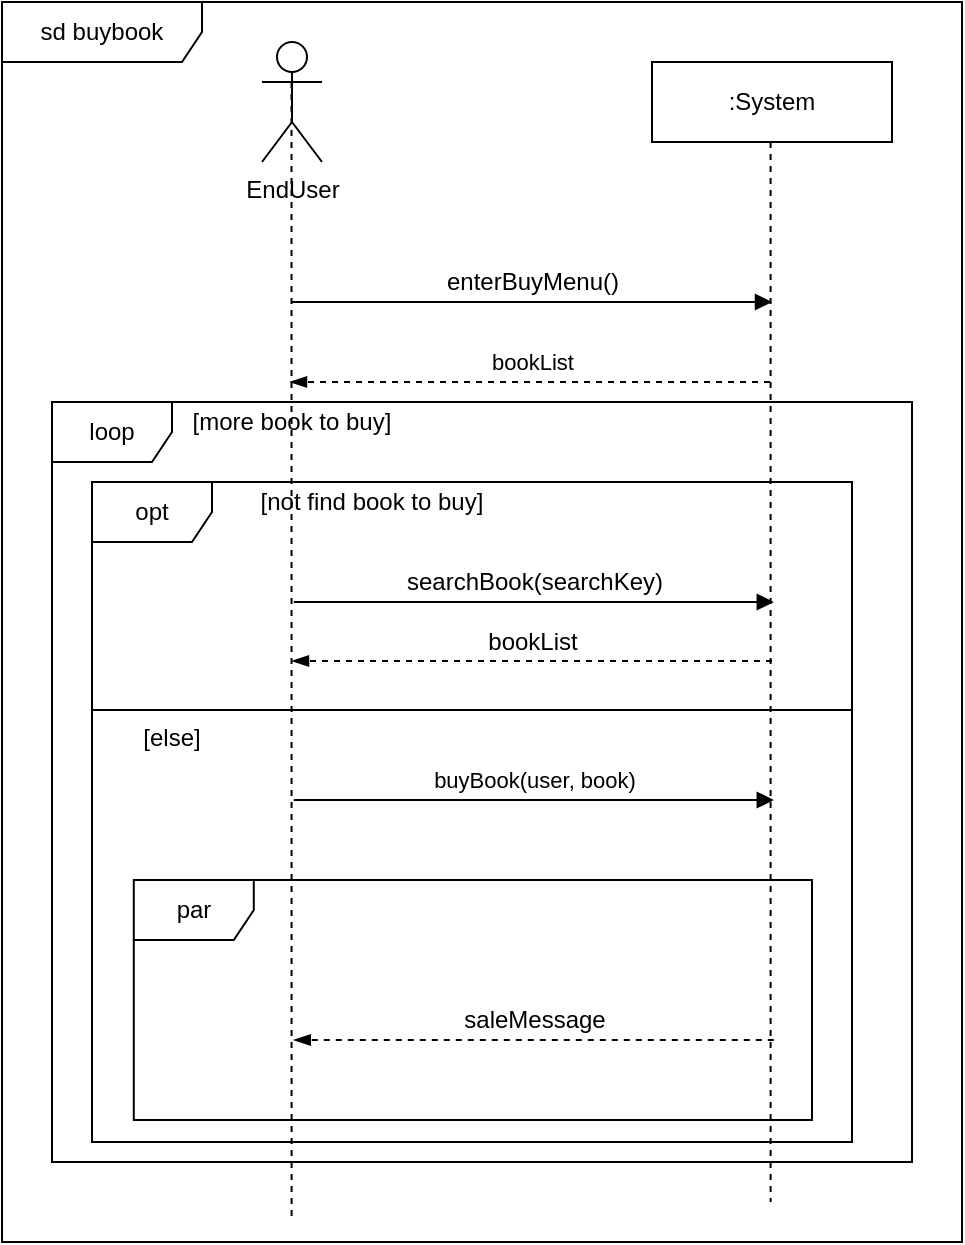 <mxfile version="13.3.0" type="device" pages="4"><diagram id="6hGFLwfOUW9BJ-s0fimq" name="BuyBook"><mxGraphModel dx="946" dy="646" grid="1" gridSize="10" guides="1" tooltips="1" connect="1" arrows="1" fold="1" page="1" pageScale="1" pageWidth="827" pageHeight="1169" math="0" shadow="0"><root><mxCell id="0"/><mxCell id="1" parent="0"/><mxCell id="PFM7fUOchPTcvMmllhRn-34" value="sd buybook" style="shape=umlFrame;whiteSpace=wrap;html=1;width=100;height=30;" parent="1" vertex="1"><mxGeometry x="15" y="50" width="480" height="620" as="geometry"/></mxCell><mxCell id="3pYm0WZSBtt9Ycjsd9VP-42" value="loop" style="shape=umlFrame;whiteSpace=wrap;html=1;" parent="1" vertex="1"><mxGeometry x="40" y="250" width="430" height="380" as="geometry"/></mxCell><mxCell id="XymvLfOhUU3n8pdUh_bW-34" value="opt" style="shape=umlFrame;whiteSpace=wrap;html=1;" parent="1" vertex="1"><mxGeometry x="60" y="290" width="380" height="330" as="geometry"/></mxCell><mxCell id="AGMHs2nKBJtEEquiV1g--34" value="par" style="shape=umlFrame;whiteSpace=wrap;html=1;" parent="1" vertex="1"><mxGeometry x="80.9" y="489" width="339.1" height="120" as="geometry"/></mxCell><mxCell id="2" value="EndUser" style="shape=umlActor;verticalLabelPosition=bottom;labelBackgroundColor=none;verticalAlign=top;html=1;outlineConnect=0;" parent="1" vertex="1"><mxGeometry x="145" y="70" width="30" height="60" as="geometry"/></mxCell><mxCell id="12" value="&lt;span style=&quot;font-family: &amp;#34;helvetica&amp;#34; ; font-size: 12px ; font-style: normal ; font-weight: 400 ; letter-spacing: normal ; text-align: center ; text-indent: 0px ; text-transform: none ; word-spacing: 0px ; float: none ; display: inline&quot;&gt;enterBuyMenu()&lt;/span&gt;" style="endArrow=block;html=1;endFill=1;labelBackgroundColor=none;fontColor=#000000;" parent="1" edge="1"><mxGeometry y="10" width="50" height="50" relative="1" as="geometry"><mxPoint x="160" y="200" as="sourcePoint"/><mxPoint x="400" y="200" as="targetPoint"/><mxPoint as="offset"/></mxGeometry></mxCell><mxCell id="14" value=":System" style="rounded=0;whiteSpace=wrap;html=1;labelBackgroundColor=none;" parent="1" vertex="1"><mxGeometry x="340" y="80" width="120" height="40" as="geometry"/></mxCell><mxCell id="17" value="&lt;span style=&quot;font-family: helvetica; font-size: 12px; font-style: normal; font-weight: 400; letter-spacing: normal; text-align: center; text-indent: 0px; text-transform: none; word-spacing: 0px; float: none; display: inline;&quot;&gt;searchBook(searchKey)&lt;/span&gt;" style="endArrow=block;html=1;endFill=1;labelBackgroundColor=none;fontColor=#000000;" parent="1" edge="1"><mxGeometry y="10" width="50" height="50" relative="1" as="geometry"><mxPoint x="160.9" y="350" as="sourcePoint"/><mxPoint x="400.9" y="350" as="targetPoint"/><mxPoint as="offset"/></mxGeometry></mxCell><mxCell id="24" value="&lt;span style=&quot;font-family: helvetica; font-size: 12px; font-style: normal; font-weight: 400; letter-spacing: normal; text-align: center; text-indent: 0px; text-transform: none; word-spacing: 0px; float: none; display: inline;&quot;&gt;bookList&lt;/span&gt;" style="endArrow=blockThin;html=1;endFill=1;dashed=1;labelBackgroundColor=none;fontColor=#000000;" parent="1" edge="1"><mxGeometry y="-10" width="50" height="50" relative="1" as="geometry"><mxPoint x="400" y="379.5" as="sourcePoint"/><mxPoint x="160" y="379.5" as="targetPoint"/><mxPoint as="offset"/></mxGeometry></mxCell><mxCell id="n1-OZ0mxmcXtM2e9nvb8-45" value="bookList" style="endArrow=blockThin;html=1;endFill=1;dashed=1;labelBackgroundColor=none;" parent="1" edge="1"><mxGeometry x="-0.008" y="-10" width="50" height="50" relative="1" as="geometry"><mxPoint x="399" y="240" as="sourcePoint"/><mxPoint x="159" y="240" as="targetPoint"/><mxPoint as="offset"/></mxGeometry></mxCell><mxCell id="3pYm0WZSBtt9Ycjsd9VP-46" value="[more book to buy]" style="text;html=1;strokeColor=none;fillColor=none;align=center;verticalAlign=middle;whiteSpace=wrap;rounded=0;" parent="1" vertex="1"><mxGeometry x="100" y="250" width="120" height="20" as="geometry"/></mxCell><mxCell id="3pYm0WZSBtt9Ycjsd9VP-48" value="" style="edgeStyle=orthogonalEdgeStyle;rounded=0;orthogonalLoop=1;jettySize=auto;html=1;endArrow=none;endFill=0;dashed=1;" parent="1" edge="1"><mxGeometry relative="1" as="geometry"><mxPoint x="160" y="660" as="targetPoint"/><mxPoint x="159.75" y="90" as="sourcePoint"/><Array as="points"><mxPoint x="160" y="660"/><mxPoint x="160" y="660"/></Array></mxGeometry></mxCell><mxCell id="3pYm0WZSBtt9Ycjsd9VP-62" value="buyBook(user, book)" style="endArrow=block;html=1;endFill=1;labelBackgroundColor=none;" parent="1" edge="1"><mxGeometry y="10" width="50" height="50" relative="1" as="geometry"><mxPoint x="160.9" y="449" as="sourcePoint"/><mxPoint x="400.9" y="449" as="targetPoint"/><mxPoint as="offset"/></mxGeometry></mxCell><mxCell id="3pYm0WZSBtt9Ycjsd9VP-65" value="&lt;span style=&quot;font-family: helvetica; font-size: 12px; font-style: normal; font-weight: 400; letter-spacing: normal; text-align: center; text-indent: 0px; text-transform: none; word-spacing: 0px; float: none; display: inline;&quot;&gt;saleMessage&lt;/span&gt;" style="endArrow=blockThin;html=1;endFill=1;dashed=1;labelBackgroundColor=none;fontColor=#000000;" parent="1" edge="1"><mxGeometry y="-10" width="50" height="50" relative="1" as="geometry"><mxPoint x="400.9" y="569" as="sourcePoint"/><mxPoint x="160.9" y="569" as="targetPoint"/><mxPoint as="offset"/></mxGeometry></mxCell><mxCell id="XymvLfOhUU3n8pdUh_bW-37" value="" style="line;strokeWidth=1;fillColor=none;align=left;verticalAlign=middle;spacingTop=-1;spacingLeft=3;spacingRight=3;rotatable=0;labelPosition=right;points=[];portConstraint=eastwest;" parent="1" vertex="1"><mxGeometry x="60" y="400" width="380" height="8" as="geometry"/></mxCell><mxCell id="XymvLfOhUU3n8pdUh_bW-39" value="[not find book to buy]" style="text;html=1;strokeColor=none;fillColor=none;align=center;verticalAlign=middle;whiteSpace=wrap;rounded=0;" parent="1" vertex="1"><mxGeometry x="140" y="290" width="120" height="20" as="geometry"/></mxCell><mxCell id="XymvLfOhUU3n8pdUh_bW-40" value="[else]" style="text;html=1;strokeColor=none;fillColor=none;align=center;verticalAlign=middle;whiteSpace=wrap;rounded=0;" parent="1" vertex="1"><mxGeometry x="70" y="408" width="60" height="20" as="geometry"/></mxCell><mxCell id="FPTypCfMC2iSJj6JTtO0-34" value="" style="edgeStyle=orthogonalEdgeStyle;rounded=0;orthogonalLoop=1;jettySize=auto;html=1;endArrow=none;endFill=0;dashed=1;" parent="1" edge="1"><mxGeometry relative="1" as="geometry"><mxPoint x="400" y="650" as="targetPoint"/><mxPoint x="399.29" y="120.0" as="sourcePoint"/><Array as="points"><mxPoint x="399" y="650"/></Array></mxGeometry></mxCell></root></mxGraphModel></diagram><diagram id="KpThnwfHoM7KCyBBRXC-" name="RegisterBook"><mxGraphModel dx="946" dy="646" grid="1" gridSize="10" guides="1" tooltips="1" connect="1" arrows="1" fold="1" page="1" pageScale="1" pageWidth="827" pageHeight="1169" math="0" shadow="0"><root><mxCell id="PqyBbhhxmd2hz2zt0yM3-0"/><mxCell id="PqyBbhhxmd2hz2zt0yM3-1" parent="PqyBbhhxmd2hz2zt0yM3-0"/><mxCell id="IXCaVI59vc7eMhl8ZQSu-0" value="sd registerBook" style="shape=umlFrame;whiteSpace=wrap;html=1;width=110;height=30;" parent="PqyBbhhxmd2hz2zt0yM3-1" vertex="1"><mxGeometry x="10" y="50" width="740" height="470" as="geometry"/></mxCell><mxCell id="JXu51TYa6Wzfhg3njhPF-2" value="EndUser" style="shape=umlActor;verticalLabelPosition=bottom;labelBackgroundColor=none;verticalAlign=top;html=1;outlineConnect=0;" parent="PqyBbhhxmd2hz2zt0yM3-1" vertex="1"><mxGeometry x="226" y="70" width="30" height="60" as="geometry"/></mxCell><mxCell id="JXu51TYa6Wzfhg3njhPF-5" value="&#10;&#10;&lt;!--StartFragment--&gt;&lt;span style=&quot;font-family: Helvetica; font-size: 12px; font-style: normal; font-variant-ligatures: normal; font-variant-caps: normal; font-weight: 400; letter-spacing: normal; orphans: 2; text-align: center; text-indent: 0px; text-transform: none; widows: 2; word-spacing: 0px; -webkit-text-stroke-width: 0px; text-decoration-style: initial; text-decoration-color: initial; float: none; display: inline !important;&quot;&gt;enterBookRegisterMenu()&lt;/span&gt;&lt;!--EndFragment--&gt;&#10;&#10;" style="endArrow=block;html=1;endFill=1;labelBackgroundColor=none;fontColor=#000000;" parent="PqyBbhhxmd2hz2zt0yM3-1" edge="1"><mxGeometry x="-0.004" y="10" width="50" height="50" relative="1" as="geometry"><mxPoint x="241" y="200" as="sourcePoint"/><mxPoint x="520" y="200" as="targetPoint"/><mxPoint as="offset"/></mxGeometry></mxCell><mxCell id="JXu51TYa6Wzfhg3njhPF-7" value=":System" style="rounded=0;whiteSpace=wrap;html=1;labelBackgroundColor=none;" parent="PqyBbhhxmd2hz2zt0yM3-1" vertex="1"><mxGeometry x="460" y="80" width="120" height="40" as="geometry"/></mxCell><mxCell id="JXu51TYa6Wzfhg3njhPF-9" value="" style="endArrow=block;html=1;endFill=1;" parent="PqyBbhhxmd2hz2zt0yM3-1" edge="1"><mxGeometry width="50" height="50" relative="1" as="geometry"><mxPoint x="239.5" y="360" as="sourcePoint"/><mxPoint x="518.5" y="360" as="targetPoint"/></mxGeometry></mxCell><mxCell id="bPoS6ouOPLnSfAmkZ3_9-2" value="&lt;span style=&quot;font-size: 12px&quot;&gt;registBook(title, publisher, author, year, price)&lt;/span&gt;" style="edgeLabel;html=1;align=center;verticalAlign=middle;resizable=0;points=[];" parent="JXu51TYa6Wzfhg3njhPF-9" vertex="1" connectable="0"><mxGeometry x="0.197" y="3" relative="1" as="geometry"><mxPoint x="-27.5" y="-7" as="offset"/></mxGeometry></mxCell><mxCell id="bPoS6ouOPLnSfAmkZ3_9-3" value="&lt;font face=&quot;helvetica&quot;&gt;&lt;span style=&quot;font-size: 12px&quot;&gt;ownBookList&lt;/span&gt;&lt;/font&gt;" style="endArrow=openThin;html=1;endFill=0;dashed=1;labelBackgroundColor=none;" parent="PqyBbhhxmd2hz2zt0yM3-1" edge="1"><mxGeometry x="-0.004" y="-9" width="50" height="50" relative="1" as="geometry"><mxPoint x="520" y="240" as="sourcePoint"/><mxPoint x="240" y="240" as="targetPoint"/><mxPoint as="offset"/></mxGeometry></mxCell><mxCell id="bPoS6ouOPLnSfAmkZ3_9-7" value="&lt;font face=&quot;helvetica&quot;&gt;&lt;span style=&quot;font-size: 12px&quot;&gt;response: ok&lt;/span&gt;&lt;/font&gt;" style="endArrow=openThin;html=1;endFill=0;dashed=1;labelBackgroundColor=none;" parent="PqyBbhhxmd2hz2zt0yM3-1" edge="1"><mxGeometry x="-0.004" y="-9" width="50" height="50" relative="1" as="geometry"><mxPoint x="520" y="400" as="sourcePoint"/><mxPoint x="240" y="400" as="targetPoint"/><mxPoint as="offset"/></mxGeometry></mxCell><mxCell id="yfs5sf4yGo5X1GsUcX2W-0" value="" style="edgeStyle=orthogonalEdgeStyle;rounded=0;orthogonalLoop=1;jettySize=auto;html=1;endArrow=none;endFill=0;dashed=1;" parent="PqyBbhhxmd2hz2zt0yM3-1" edge="1"><mxGeometry relative="1" as="geometry"><mxPoint x="240.29" y="500" as="targetPoint"/><Array as="points"><mxPoint x="240.29" y="490"/><mxPoint x="240.29" y="490"/></Array><mxPoint x="240.29" y="110" as="sourcePoint"/></mxGeometry></mxCell><mxCell id="yfs5sf4yGo5X1GsUcX2W-3" value="" style="edgeStyle=orthogonalEdgeStyle;rounded=0;orthogonalLoop=1;jettySize=auto;html=1;endArrow=none;endFill=0;dashed=1;" parent="PqyBbhhxmd2hz2zt0yM3-1" edge="1"><mxGeometry relative="1" as="geometry"><mxPoint x="519.29" y="500" as="targetPoint"/><Array as="points"><mxPoint x="519.29" y="490"/><mxPoint x="519.29" y="490"/></Array><mxPoint x="519.29" y="110.0" as="sourcePoint"/></mxGeometry></mxCell></root></mxGraphModel></diagram><diagram id="iqIWMkwtlSO-mOS8KNBK" name="DeleteUser"><mxGraphModel dx="946" dy="646" grid="1" gridSize="10" guides="1" tooltips="1" connect="1" arrows="1" fold="1" page="1" pageScale="1" pageWidth="827" pageHeight="1169" math="0" shadow="0"><root><mxCell id="YWCWR-Q88oD3R-4k9Ic8-0"/><mxCell id="YWCWR-Q88oD3R-4k9Ic8-1" parent="YWCWR-Q88oD3R-4k9Ic8-0"/><mxCell id="C58waocV9PK1mFhDfjib-0" value="sd deleteUser" style="shape=umlFrame;whiteSpace=wrap;html=1;width=110;height=30;" parent="YWCWR-Q88oD3R-4k9Ic8-1" vertex="1"><mxGeometry x="90" y="50" width="660" height="620" as="geometry"/></mxCell><mxCell id="gd-7ahZmETjIDH6ziQu4-1" value="loop" style="shape=umlFrame;whiteSpace=wrap;html=1;" parent="YWCWR-Q88oD3R-4k9Ic8-1" vertex="1"><mxGeometry x="200" y="265" width="400" height="335" as="geometry"/></mxCell><mxCell id="YEVEnfXSEmzaOY79N1TQ-0" value="" style="edgeStyle=orthogonalEdgeStyle;rounded=0;orthogonalLoop=1;jettySize=auto;html=1;endArrow=none;endFill=0;dashed=1;" parent="YWCWR-Q88oD3R-4k9Ic8-1" source="YEVEnfXSEmzaOY79N1TQ-1" edge="1"><mxGeometry relative="1" as="geometry"><mxPoint x="280" y="630" as="targetPoint"/><Array as="points"><mxPoint x="280" y="650"/><mxPoint x="280" y="650"/></Array></mxGeometry></mxCell><mxCell id="YEVEnfXSEmzaOY79N1TQ-1" value="Administrator" style="shape=umlActor;verticalLabelPosition=bottom;labelBackgroundColor=none;verticalAlign=top;html=1;outlineConnect=0;" parent="YWCWR-Q88oD3R-4k9Ic8-1" vertex="1"><mxGeometry x="265" y="70" width="30" height="60" as="geometry"/></mxCell><mxCell id="YEVEnfXSEmzaOY79N1TQ-4" value="" style="edgeStyle=orthogonalEdgeStyle;rounded=0;orthogonalLoop=1;jettySize=auto;html=1;endArrow=none;endFill=0;dashed=1;" parent="YWCWR-Q88oD3R-4k9Ic8-1" source="YEVEnfXSEmzaOY79N1TQ-5" edge="1"><mxGeometry relative="1" as="geometry"><mxPoint x="519" y="640" as="targetPoint"/></mxGeometry></mxCell><mxCell id="YEVEnfXSEmzaOY79N1TQ-5" value=":System" style="rounded=0;whiteSpace=wrap;html=1;labelBackgroundColor=none;" parent="YWCWR-Q88oD3R-4k9Ic8-1" vertex="1"><mxGeometry x="459" y="80" width="120" height="40" as="geometry"/></mxCell><mxCell id="UrstLIvZSVqKVnI0r-eT-4" value="&#10;&#10;&lt;!--StartFragment--&gt;&lt;span style=&quot;font-family: Helvetica; font-size: 12px; font-style: normal; font-variant-ligatures: normal; font-variant-caps: normal; font-weight: 400; letter-spacing: normal; orphans: 2; text-align: center; text-indent: 0px; text-transform: none; widows: 2; word-spacing: 0px; -webkit-text-stroke-width: 0px; text-decoration-style: initial; text-decoration-color: initial; float: none; display: inline !important;&quot;&gt;enterUserMangeMenu()&lt;/span&gt;&lt;!--EndFragment--&gt;&#10;&#10;" style="endArrow=block;html=1;endFill=1;labelBackgroundColor=none;fontColor=#000000;" parent="YWCWR-Q88oD3R-4k9Ic8-1" edge="1"><mxGeometry y="10" width="50" height="50" relative="1" as="geometry"><mxPoint x="279" y="200" as="sourcePoint"/><mxPoint x="519" y="200" as="targetPoint"/><mxPoint as="offset"/></mxGeometry></mxCell><mxCell id="UrstLIvZSVqKVnI0r-eT-11" value="userList" style="endArrow=openThin;html=1;endFill=0;dashed=1;" parent="YWCWR-Q88oD3R-4k9Ic8-1" edge="1"><mxGeometry y="-10" width="50" height="50" relative="1" as="geometry"><mxPoint x="519" y="240" as="sourcePoint"/><mxPoint x="279" y="240" as="targetPoint"/><mxPoint as="offset"/></mxGeometry></mxCell><mxCell id="U91n3O1pk0k0M0v6BB0i-0" value="alt" style="shape=umlFrame;whiteSpace=wrap;html=1;labelBackgroundColor=none;" parent="YWCWR-Q88oD3R-4k9Ic8-1" vertex="1"><mxGeometry x="249" y="350" width="310" height="170" as="geometry"/></mxCell><mxCell id="U91n3O1pk0k0M0v6BB0i-1" value="" style="line;strokeWidth=1;fillColor=none;align=left;verticalAlign=middle;spacingTop=-1;spacingLeft=3;spacingRight=3;rotatable=0;labelPosition=right;points=[];portConstraint=eastwest;labelBackgroundColor=none;" parent="YWCWR-Q88oD3R-4k9Ic8-1" vertex="1"><mxGeometry x="249" y="435.0" width="310" height="10.8" as="geometry"/></mxCell><mxCell id="U91n3O1pk0k0M0v6BB0i-3" value="[user.status == deactivate]" style="text;html=1;strokeColor=none;fillColor=none;align=center;verticalAlign=middle;whiteSpace=wrap;rounded=0;labelBackgroundColor=none;" parent="YWCWR-Q88oD3R-4k9Ic8-1" vertex="1"><mxGeometry x="299" y="350" width="180" height="27" as="geometry"/></mxCell><mxCell id="U91n3O1pk0k0M0v6BB0i-4" value="[else]" style="text;html=1;strokeColor=none;fillColor=none;align=center;verticalAlign=middle;whiteSpace=wrap;rounded=0;labelBackgroundColor=none;" parent="YWCWR-Q88oD3R-4k9Ic8-1" vertex="1"><mxGeometry x="299" y="435.0" width="70" height="27" as="geometry"/></mxCell><mxCell id="U91n3O1pk0k0M0v6BB0i-6" value="respose:ok" style="endArrow=openThin;html=1;endFill=0;dashed=1;" parent="YWCWR-Q88oD3R-4k9Ic8-1" edge="1"><mxGeometry y="-10" width="50" height="50" relative="1" as="geometry"><mxPoint x="519" y="400" as="sourcePoint"/><mxPoint x="279" y="400" as="targetPoint"/><mxPoint as="offset"/></mxGeometry></mxCell><mxCell id="U91n3O1pk0k0M0v6BB0i-7" value="response: confirm" style="endArrow=openThin;html=1;endFill=0;dashed=1;" parent="YWCWR-Q88oD3R-4k9Ic8-1" edge="1"><mxGeometry y="-10" width="50" height="50" relative="1" as="geometry"><mxPoint x="519" y="479.2" as="sourcePoint"/><mxPoint x="279" y="479.2" as="targetPoint"/><mxPoint as="offset"/></mxGeometry></mxCell><mxCell id="gd-7ahZmETjIDH6ziQu4-0" value="userList" style="endArrow=openThin;html=1;endFill=0;dashed=1;" parent="YWCWR-Q88oD3R-4k9Ic8-1" edge="1"><mxGeometry y="-10" width="50" height="50" relative="1" as="geometry"><mxPoint x="520" y="560" as="sourcePoint"/><mxPoint x="280" y="560" as="targetPoint"/><mxPoint as="offset"/></mxGeometry></mxCell><mxCell id="gd-7ahZmETjIDH6ziQu4-3" value="[more user to delete]" style="text;html=1;strokeColor=none;fillColor=none;align=center;verticalAlign=middle;whiteSpace=wrap;rounded=0;labelBackgroundColor=none;" parent="YWCWR-Q88oD3R-4k9Ic8-1" vertex="1"><mxGeometry x="280" y="265" width="120" height="27" as="geometry"/></mxCell><mxCell id="xVFvQit5LFoKfKA7L2Vu-0" value="deleteUser(user)" style="endArrow=block;html=1;endFill=1;labelBackgroundColor=none;" parent="YWCWR-Q88oD3R-4k9Ic8-1" edge="1"><mxGeometry y="10" width="50" height="50" relative="1" as="geometry"><mxPoint x="279" y="320" as="sourcePoint"/><mxPoint x="519" y="320" as="targetPoint"/><mxPoint as="offset"/></mxGeometry></mxCell></root></mxGraphModel></diagram><diagram id="u3AtCyVeufAkrBjVJX67" name="DeleteBook"><mxGraphModel dx="946" dy="646" grid="1" gridSize="10" guides="1" tooltips="1" connect="1" arrows="1" fold="1" page="1" pageScale="1" pageWidth="827" pageHeight="1169" math="0" shadow="0"><root><mxCell id="GA--pIxrdVy0G072Newp-0"/><mxCell id="GA--pIxrdVy0G072Newp-1" parent="GA--pIxrdVy0G072Newp-0"/><mxCell id="oTgl4WPki_ekw37JYUq0-0" value="sd DeleteBook" style="shape=umlFrame;whiteSpace=wrap;html=1;width=110;height=30;" parent="GA--pIxrdVy0G072Newp-1" vertex="1"><mxGeometry x="150" y="50" width="600" height="410" as="geometry"/></mxCell><mxCell id="d08eRqrAVCrlmCSxyMs9-1" value="loop" style="shape=umlFrame;whiteSpace=wrap;html=1;" parent="GA--pIxrdVy0G072Newp-1" vertex="1"><mxGeometry x="240" y="280" width="400" height="120" as="geometry"/></mxCell><mxCell id="JXBRRLaRg2BqrHtnhFQ9-0" value="" style="edgeStyle=orthogonalEdgeStyle;rounded=0;orthogonalLoop=1;jettySize=auto;html=1;endArrow=none;endFill=0;dashed=1;" parent="GA--pIxrdVy0G072Newp-1" source="JXBRRLaRg2BqrHtnhFQ9-1" edge="1"><mxGeometry relative="1" as="geometry"><mxPoint x="322" y="440" as="targetPoint"/><Array as="points"><mxPoint x="322" y="450"/><mxPoint x="322" y="450"/></Array></mxGeometry></mxCell><mxCell id="JXBRRLaRg2BqrHtnhFQ9-1" value="Administrator" style="shape=umlActor;verticalLabelPosition=bottom;labelBackgroundColor=none;verticalAlign=top;html=1;outlineConnect=0;" parent="GA--pIxrdVy0G072Newp-1" vertex="1"><mxGeometry x="307" y="70" width="30" height="60" as="geometry"/></mxCell><mxCell id="JXBRRLaRg2BqrHtnhFQ9-3" value="" style="edgeStyle=orthogonalEdgeStyle;rounded=0;orthogonalLoop=1;jettySize=auto;html=1;endArrow=none;endFill=0;dashed=1;" parent="GA--pIxrdVy0G072Newp-1" source="JXBRRLaRg2BqrHtnhFQ9-4" edge="1"><mxGeometry relative="1" as="geometry"><mxPoint x="561" y="440" as="targetPoint"/></mxGeometry></mxCell><mxCell id="JXBRRLaRg2BqrHtnhFQ9-4" value=":System" style="rounded=0;whiteSpace=wrap;html=1;labelBackgroundColor=none;" parent="GA--pIxrdVy0G072Newp-1" vertex="1"><mxGeometry x="501" y="80" width="120" height="40" as="geometry"/></mxCell><mxCell id="JXBRRLaRg2BqrHtnhFQ9-6" value="&lt;span style=&quot;font-family: helvetica; font-size: 12px; font-style: normal; font-weight: 400; letter-spacing: normal; text-align: center; text-indent: 0px; text-transform: none; word-spacing: 0px; float: none; display: inline;&quot;&gt;enterBookMangeMenu()&lt;/span&gt;" style="endArrow=block;html=1;endFill=1;labelBackgroundColor=none;fontColor=#000000;" parent="GA--pIxrdVy0G072Newp-1" edge="1"><mxGeometry y="10" width="50" height="50" relative="1" as="geometry"><mxPoint x="321" y="200" as="sourcePoint"/><mxPoint x="561" y="200" as="targetPoint"/><mxPoint as="offset"/></mxGeometry></mxCell><mxCell id="JXBRRLaRg2BqrHtnhFQ9-8" value="respose:ok" style="endArrow=openThin;html=1;endFill=0;dashed=1;" parent="GA--pIxrdVy0G072Newp-1" edge="1"><mxGeometry y="-10" width="50" height="50" relative="1" as="geometry"><mxPoint x="560" y="360" as="sourcePoint"/><mxPoint x="320" y="360" as="targetPoint"/><mxPoint as="offset"/></mxGeometry></mxCell><mxCell id="JXBRRLaRg2BqrHtnhFQ9-10" value="deleteBook(book)" style="endArrow=block;html=1;endFill=1;labelBackgroundColor=none;" parent="GA--pIxrdVy0G072Newp-1" edge="1"><mxGeometry y="10" width="50" height="50" relative="1" as="geometry"><mxPoint x="320" y="320" as="sourcePoint"/><mxPoint x="560" y="320" as="targetPoint"/><mxPoint as="offset"/></mxGeometry></mxCell><mxCell id="d08eRqrAVCrlmCSxyMs9-3" value="[more book to delete]" style="text;html=1;strokeColor=none;fillColor=none;align=center;verticalAlign=middle;whiteSpace=wrap;rounded=0;" parent="GA--pIxrdVy0G072Newp-1" vertex="1"><mxGeometry x="300" y="280" width="130" height="20" as="geometry"/></mxCell><mxCell id="d08eRqrAVCrlmCSxyMs9-5" value="bookList" style="endArrow=openThin;html=1;endFill=0;dashed=1;" parent="GA--pIxrdVy0G072Newp-1" edge="1"><mxGeometry y="-10" width="50" height="50" relative="1" as="geometry"><mxPoint x="560" y="240" as="sourcePoint"/><mxPoint x="320" y="240" as="targetPoint"/><mxPoint as="offset"/></mxGeometry></mxCell></root></mxGraphModel></diagram></mxfile>
